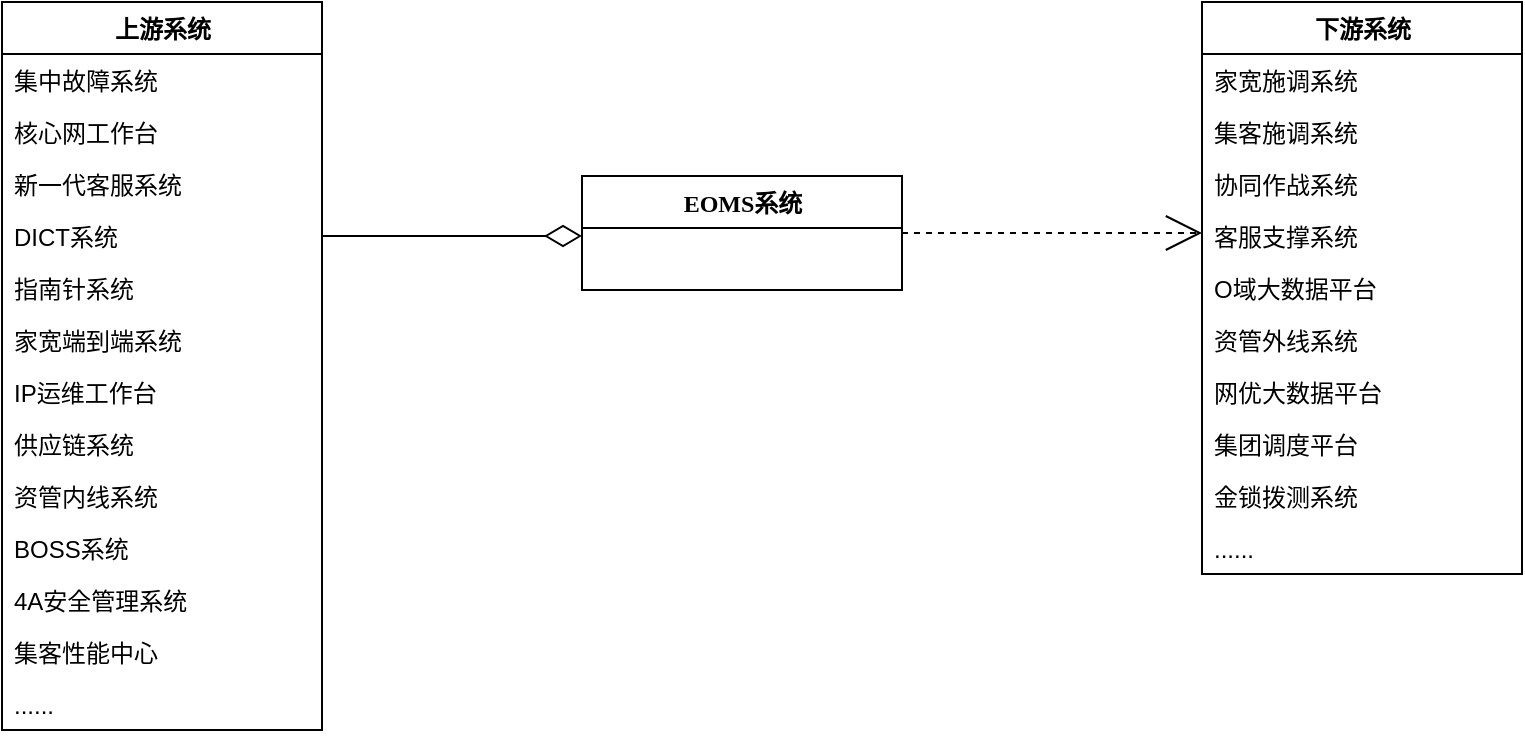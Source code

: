 <mxfile version="21.6.6" type="github" pages="2">
  <diagram name="Page-1" id="9f46799a-70d6-7492-0946-bef42562c5a5">
    <mxGraphModel dx="1194" dy="675" grid="1" gridSize="10" guides="1" tooltips="1" connect="1" arrows="1" fold="1" page="1" pageScale="1" pageWidth="1100" pageHeight="850" background="none" math="0" shadow="0">
      <root>
        <mxCell id="0" />
        <mxCell id="1" parent="0" />
        <mxCell id="78961159f06e98e8-122" style="edgeStyle=elbowEdgeStyle;html=1;labelBackgroundColor=none;startFill=0;startSize=8;endArrow=open;endFill=0;endSize=16;fontFamily=Verdana;fontSize=12;elbow=vertical;dashed=1;" parent="1" source="78961159f06e98e8-30" target="78961159f06e98e8-43" edge="1">
          <mxGeometry relative="1" as="geometry" />
        </mxCell>
        <mxCell id="78961159f06e98e8-30" value="EOMS系统" style="swimlane;html=1;fontStyle=1;align=center;verticalAlign=top;childLayout=stackLayout;horizontal=1;startSize=26;horizontalStack=0;resizeParent=1;resizeLast=0;collapsible=1;marginBottom=0;swimlaneFillColor=#ffffff;rounded=0;shadow=0;comic=0;labelBackgroundColor=none;strokeWidth=1;fillColor=none;fontFamily=Verdana;fontSize=12" parent="1" vertex="1">
          <mxGeometry x="430" y="170" width="160" height="57" as="geometry" />
        </mxCell>
        <mxCell id="78961159f06e98e8-43" value="下游系统" style="swimlane;html=1;fontStyle=1;align=center;verticalAlign=top;childLayout=stackLayout;horizontal=1;startSize=26;horizontalStack=0;resizeParent=1;resizeLast=0;collapsible=1;marginBottom=0;swimlaneFillColor=#ffffff;rounded=0;shadow=0;comic=0;labelBackgroundColor=none;strokeWidth=1;fillColor=none;fontFamily=Verdana;fontSize=12" parent="1" vertex="1">
          <mxGeometry x="740" y="83" width="160" height="286" as="geometry" />
        </mxCell>
        <mxCell id="78961159f06e98e8-44" value="家宽施调系统" style="text;html=1;strokeColor=none;fillColor=none;align=left;verticalAlign=top;spacingLeft=4;spacingRight=4;whiteSpace=wrap;overflow=hidden;rotatable=0;points=[[0,0.5],[1,0.5]];portConstraint=eastwest;" parent="78961159f06e98e8-43" vertex="1">
          <mxGeometry y="26" width="160" height="26" as="geometry" />
        </mxCell>
        <mxCell id="78961159f06e98e8-45" value="集客施调系统" style="text;html=1;strokeColor=none;fillColor=none;align=left;verticalAlign=top;spacingLeft=4;spacingRight=4;whiteSpace=wrap;overflow=hidden;rotatable=0;points=[[0,0.5],[1,0.5]];portConstraint=eastwest;" parent="78961159f06e98e8-43" vertex="1">
          <mxGeometry y="52" width="160" height="26" as="geometry" />
        </mxCell>
        <mxCell id="78961159f06e98e8-49" value="协同作战系统" style="text;html=1;strokeColor=none;fillColor=none;align=left;verticalAlign=top;spacingLeft=4;spacingRight=4;whiteSpace=wrap;overflow=hidden;rotatable=0;points=[[0,0.5],[1,0.5]];portConstraint=eastwest;" parent="78961159f06e98e8-43" vertex="1">
          <mxGeometry y="78" width="160" height="26" as="geometry" />
        </mxCell>
        <mxCell id="78961159f06e98e8-50" value="客服支撑系统" style="text;html=1;strokeColor=none;fillColor=none;align=left;verticalAlign=top;spacingLeft=4;spacingRight=4;whiteSpace=wrap;overflow=hidden;rotatable=0;points=[[0,0.5],[1,0.5]];portConstraint=eastwest;" parent="78961159f06e98e8-43" vertex="1">
          <mxGeometry y="104" width="160" height="26" as="geometry" />
        </mxCell>
        <mxCell id="78961159f06e98e8-52" value="O域大数据平台" style="text;html=1;strokeColor=none;fillColor=none;align=left;verticalAlign=top;spacingLeft=4;spacingRight=4;whiteSpace=wrap;overflow=hidden;rotatable=0;points=[[0,0.5],[1,0.5]];portConstraint=eastwest;" parent="78961159f06e98e8-43" vertex="1">
          <mxGeometry y="130" width="160" height="26" as="geometry" />
        </mxCell>
        <mxCell id="78961159f06e98e8-53" value="资管外线系统" style="text;html=1;strokeColor=none;fillColor=none;align=left;verticalAlign=top;spacingLeft=4;spacingRight=4;whiteSpace=wrap;overflow=hidden;rotatable=0;points=[[0,0.5],[1,0.5]];portConstraint=eastwest;" parent="78961159f06e98e8-43" vertex="1">
          <mxGeometry y="156" width="160" height="26" as="geometry" />
        </mxCell>
        <mxCell id="Ogo3CDIxT6ut7KzmlzzF-29" value="网优大数据平台" style="text;html=1;strokeColor=none;fillColor=none;align=left;verticalAlign=top;spacingLeft=4;spacingRight=4;whiteSpace=wrap;overflow=hidden;rotatable=0;points=[[0,0.5],[1,0.5]];portConstraint=eastwest;" vertex="1" parent="78961159f06e98e8-43">
          <mxGeometry y="182" width="160" height="26" as="geometry" />
        </mxCell>
        <mxCell id="Ogo3CDIxT6ut7KzmlzzF-31" value="集团调度平台" style="text;html=1;strokeColor=none;fillColor=none;align=left;verticalAlign=top;spacingLeft=4;spacingRight=4;whiteSpace=wrap;overflow=hidden;rotatable=0;points=[[0,0.5],[1,0.5]];portConstraint=eastwest;" vertex="1" parent="78961159f06e98e8-43">
          <mxGeometry y="208" width="160" height="26" as="geometry" />
        </mxCell>
        <mxCell id="Ogo3CDIxT6ut7KzmlzzF-32" value="金锁拨测系统" style="text;html=1;strokeColor=none;fillColor=none;align=left;verticalAlign=top;spacingLeft=4;spacingRight=4;whiteSpace=wrap;overflow=hidden;rotatable=0;points=[[0,0.5],[1,0.5]];portConstraint=eastwest;" vertex="1" parent="78961159f06e98e8-43">
          <mxGeometry y="234" width="160" height="26" as="geometry" />
        </mxCell>
        <mxCell id="Ogo3CDIxT6ut7KzmlzzF-30" value="......" style="text;html=1;strokeColor=none;fillColor=none;align=left;verticalAlign=top;spacingLeft=4;spacingRight=4;whiteSpace=wrap;overflow=hidden;rotatable=0;points=[[0,0.5],[1,0.5]];portConstraint=eastwest;" vertex="1" parent="78961159f06e98e8-43">
          <mxGeometry y="260" width="160" height="26" as="geometry" />
        </mxCell>
        <mxCell id="78961159f06e98e8-121" style="edgeStyle=elbowEdgeStyle;html=1;labelBackgroundColor=none;startFill=0;startSize=8;endArrow=diamondThin;endFill=0;endSize=16;fontFamily=Verdana;fontSize=12;elbow=vertical;exitX=1;exitY=0.5;exitDx=0;exitDy=0;" parent="1" source="Ogo3CDIxT6ut7KzmlzzF-36" target="78961159f06e98e8-30" edge="1">
          <mxGeometry relative="1" as="geometry">
            <mxPoint x="300" y="199" as="sourcePoint" />
          </mxGeometry>
        </mxCell>
        <mxCell id="Ogo3CDIxT6ut7KzmlzzF-34" value="上游系统" style="swimlane;html=1;fontStyle=1;align=center;verticalAlign=top;childLayout=stackLayout;horizontal=1;startSize=26;horizontalStack=0;resizeParent=1;resizeLast=0;collapsible=1;marginBottom=0;swimlaneFillColor=#ffffff;rounded=0;shadow=0;comic=0;labelBackgroundColor=none;strokeWidth=1;fillColor=none;fontFamily=Verdana;fontSize=12" vertex="1" parent="1">
          <mxGeometry x="140" y="83" width="160" height="364" as="geometry" />
        </mxCell>
        <mxCell id="Ogo3CDIxT6ut7KzmlzzF-35" value="集中故障系统" style="text;html=1;strokeColor=none;fillColor=none;align=left;verticalAlign=top;spacingLeft=4;spacingRight=4;whiteSpace=wrap;overflow=hidden;rotatable=0;points=[[0,0.5],[1,0.5]];portConstraint=eastwest;" vertex="1" parent="Ogo3CDIxT6ut7KzmlzzF-34">
          <mxGeometry y="26" width="160" height="26" as="geometry" />
        </mxCell>
        <mxCell id="Ogo3CDIxT6ut7KzmlzzF-37" value="核心网工作台" style="text;html=1;strokeColor=none;fillColor=none;align=left;verticalAlign=top;spacingLeft=4;spacingRight=4;whiteSpace=wrap;overflow=hidden;rotatable=0;points=[[0,0.5],[1,0.5]];portConstraint=eastwest;" vertex="1" parent="Ogo3CDIxT6ut7KzmlzzF-34">
          <mxGeometry y="52" width="160" height="26" as="geometry" />
        </mxCell>
        <mxCell id="Ogo3CDIxT6ut7KzmlzzF-38" value="新一代客服系统" style="text;html=1;strokeColor=none;fillColor=none;align=left;verticalAlign=top;spacingLeft=4;spacingRight=4;whiteSpace=wrap;overflow=hidden;rotatable=0;points=[[0,0.5],[1,0.5]];portConstraint=eastwest;" vertex="1" parent="Ogo3CDIxT6ut7KzmlzzF-34">
          <mxGeometry y="78" width="160" height="26" as="geometry" />
        </mxCell>
        <mxCell id="Ogo3CDIxT6ut7KzmlzzF-36" value="DICT系统" style="text;html=1;strokeColor=none;fillColor=none;align=left;verticalAlign=top;spacingLeft=4;spacingRight=4;whiteSpace=wrap;overflow=hidden;rotatable=0;points=[[0,0.5],[1,0.5]];portConstraint=eastwest;" vertex="1" parent="Ogo3CDIxT6ut7KzmlzzF-34">
          <mxGeometry y="104" width="160" height="26" as="geometry" />
        </mxCell>
        <mxCell id="Ogo3CDIxT6ut7KzmlzzF-39" value="指南针系统" style="text;html=1;strokeColor=none;fillColor=none;align=left;verticalAlign=top;spacingLeft=4;spacingRight=4;whiteSpace=wrap;overflow=hidden;rotatable=0;points=[[0,0.5],[1,0.5]];portConstraint=eastwest;" vertex="1" parent="Ogo3CDIxT6ut7KzmlzzF-34">
          <mxGeometry y="130" width="160" height="26" as="geometry" />
        </mxCell>
        <mxCell id="Ogo3CDIxT6ut7KzmlzzF-40" value="家宽端到端系统" style="text;html=1;strokeColor=none;fillColor=none;align=left;verticalAlign=top;spacingLeft=4;spacingRight=4;whiteSpace=wrap;overflow=hidden;rotatable=0;points=[[0,0.5],[1,0.5]];portConstraint=eastwest;" vertex="1" parent="Ogo3CDIxT6ut7KzmlzzF-34">
          <mxGeometry y="156" width="160" height="26" as="geometry" />
        </mxCell>
        <mxCell id="Ogo3CDIxT6ut7KzmlzzF-41" value="IP运维工作台" style="text;html=1;strokeColor=none;fillColor=none;align=left;verticalAlign=top;spacingLeft=4;spacingRight=4;whiteSpace=wrap;overflow=hidden;rotatable=0;points=[[0,0.5],[1,0.5]];portConstraint=eastwest;" vertex="1" parent="Ogo3CDIxT6ut7KzmlzzF-34">
          <mxGeometry y="182" width="160" height="26" as="geometry" />
        </mxCell>
        <mxCell id="Ogo3CDIxT6ut7KzmlzzF-42" value="供应链系统" style="text;html=1;strokeColor=none;fillColor=none;align=left;verticalAlign=top;spacingLeft=4;spacingRight=4;whiteSpace=wrap;overflow=hidden;rotatable=0;points=[[0,0.5],[1,0.5]];portConstraint=eastwest;" vertex="1" parent="Ogo3CDIxT6ut7KzmlzzF-34">
          <mxGeometry y="208" width="160" height="26" as="geometry" />
        </mxCell>
        <mxCell id="Ogo3CDIxT6ut7KzmlzzF-43" value="资管内线系统" style="text;html=1;strokeColor=none;fillColor=none;align=left;verticalAlign=top;spacingLeft=4;spacingRight=4;whiteSpace=wrap;overflow=hidden;rotatable=0;points=[[0,0.5],[1,0.5]];portConstraint=eastwest;" vertex="1" parent="Ogo3CDIxT6ut7KzmlzzF-34">
          <mxGeometry y="234" width="160" height="26" as="geometry" />
        </mxCell>
        <mxCell id="Ogo3CDIxT6ut7KzmlzzF-46" value="BOSS系统" style="text;html=1;strokeColor=none;fillColor=none;align=left;verticalAlign=top;spacingLeft=4;spacingRight=4;whiteSpace=wrap;overflow=hidden;rotatable=0;points=[[0,0.5],[1,0.5]];portConstraint=eastwest;" vertex="1" parent="Ogo3CDIxT6ut7KzmlzzF-34">
          <mxGeometry y="260" width="160" height="26" as="geometry" />
        </mxCell>
        <mxCell id="Ogo3CDIxT6ut7KzmlzzF-47" value="4A安全管理系统" style="text;html=1;strokeColor=none;fillColor=none;align=left;verticalAlign=top;spacingLeft=4;spacingRight=4;whiteSpace=wrap;overflow=hidden;rotatable=0;points=[[0,0.5],[1,0.5]];portConstraint=eastwest;" vertex="1" parent="Ogo3CDIxT6ut7KzmlzzF-34">
          <mxGeometry y="286" width="160" height="26" as="geometry" />
        </mxCell>
        <mxCell id="Ogo3CDIxT6ut7KzmlzzF-45" value="集客性能中心" style="text;html=1;strokeColor=none;fillColor=none;align=left;verticalAlign=top;spacingLeft=4;spacingRight=4;whiteSpace=wrap;overflow=hidden;rotatable=0;points=[[0,0.5],[1,0.5]];portConstraint=eastwest;" vertex="1" parent="Ogo3CDIxT6ut7KzmlzzF-34">
          <mxGeometry y="312" width="160" height="26" as="geometry" />
        </mxCell>
        <mxCell id="Ogo3CDIxT6ut7KzmlzzF-44" value="......" style="text;html=1;strokeColor=none;fillColor=none;align=left;verticalAlign=top;spacingLeft=4;spacingRight=4;whiteSpace=wrap;overflow=hidden;rotatable=0;points=[[0,0.5],[1,0.5]];portConstraint=eastwest;" vertex="1" parent="Ogo3CDIxT6ut7KzmlzzF-34">
          <mxGeometry y="338" width="160" height="26" as="geometry" />
        </mxCell>
      </root>
    </mxGraphModel>
  </diagram>
  <diagram id="2A7Icg5265kBWkbNyTeK" name="第 2 页">
    <mxGraphModel dx="1706" dy="964" grid="1" gridSize="10" guides="1" tooltips="1" connect="1" arrows="1" fold="1" page="1" pageScale="1" pageWidth="2336" pageHeight="1654" math="0" shadow="0">
      <root>
        <mxCell id="0" />
        <mxCell id="1" parent="0" />
      </root>
    </mxGraphModel>
  </diagram>
</mxfile>
